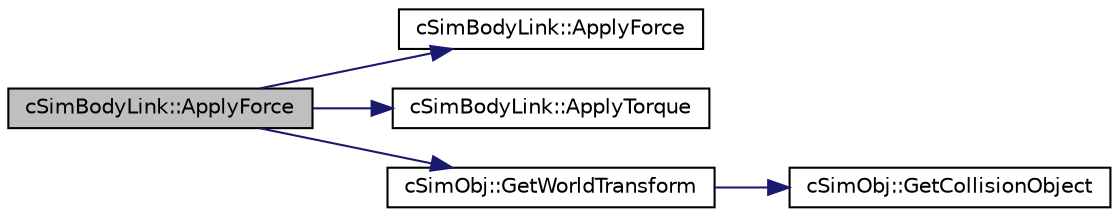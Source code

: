 digraph "cSimBodyLink::ApplyForce"
{
 // LATEX_PDF_SIZE
  edge [fontname="Helvetica",fontsize="10",labelfontname="Helvetica",labelfontsize="10"];
  node [fontname="Helvetica",fontsize="10",shape=record];
  rankdir="LR";
  Node1 [label="cSimBodyLink::ApplyForce",height=0.2,width=0.4,color="black", fillcolor="grey75", style="filled", fontcolor="black",tooltip=" "];
  Node1 -> Node2 [color="midnightblue",fontsize="10",style="solid",fontname="Helvetica"];
  Node2 [label="cSimBodyLink::ApplyForce",height=0.2,width=0.4,color="black", fillcolor="white", style="filled",URL="$classc_sim_body_link.html#ad560873fbc40ffe1f5b54896f91a8920",tooltip=" "];
  Node1 -> Node3 [color="midnightblue",fontsize="10",style="solid",fontname="Helvetica"];
  Node3 [label="cSimBodyLink::ApplyTorque",height=0.2,width=0.4,color="black", fillcolor="white", style="filled",URL="$classc_sim_body_link.html#ab60e86661295951945e0aa1a8b196b94",tooltip=" "];
  Node1 -> Node4 [color="midnightblue",fontsize="10",style="solid",fontname="Helvetica"];
  Node4 [label="cSimObj::GetWorldTransform",height=0.2,width=0.4,color="black", fillcolor="white", style="filled",URL="$classc_sim_obj.html#acbd847644860b46f5fecc5636c930399",tooltip=" "];
  Node4 -> Node5 [color="midnightblue",fontsize="10",style="solid",fontname="Helvetica"];
  Node5 [label="cSimObj::GetCollisionObject",height=0.2,width=0.4,color="black", fillcolor="white", style="filled",URL="$classc_sim_obj.html#aabb085287e9c1b96e290f66b8cab95e9",tooltip=" "];
}
